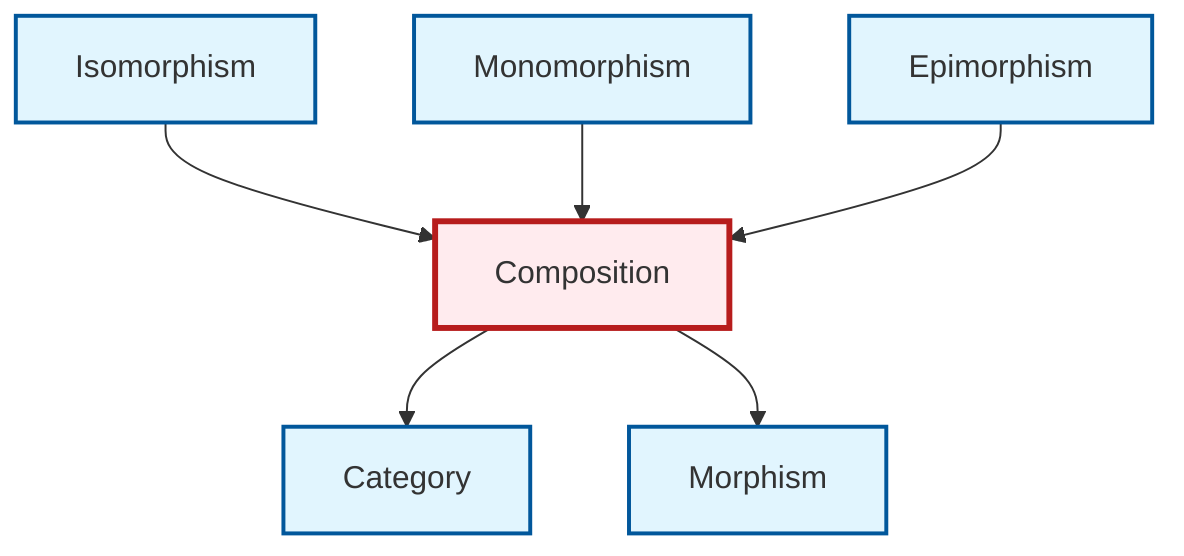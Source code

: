 graph TD
    classDef definition fill:#e1f5fe,stroke:#01579b,stroke-width:2px
    classDef theorem fill:#f3e5f5,stroke:#4a148c,stroke-width:2px
    classDef axiom fill:#fff3e0,stroke:#e65100,stroke-width:2px
    classDef example fill:#e8f5e9,stroke:#1b5e20,stroke-width:2px
    classDef current fill:#ffebee,stroke:#b71c1c,stroke-width:3px
    def-monomorphism["Monomorphism"]:::definition
    def-epimorphism["Epimorphism"]:::definition
    def-isomorphism["Isomorphism"]:::definition
    def-composition["Composition"]:::definition
    def-morphism["Morphism"]:::definition
    def-category["Category"]:::definition
    def-isomorphism --> def-composition
    def-composition --> def-category
    def-composition --> def-morphism
    def-monomorphism --> def-composition
    def-epimorphism --> def-composition
    class def-composition current